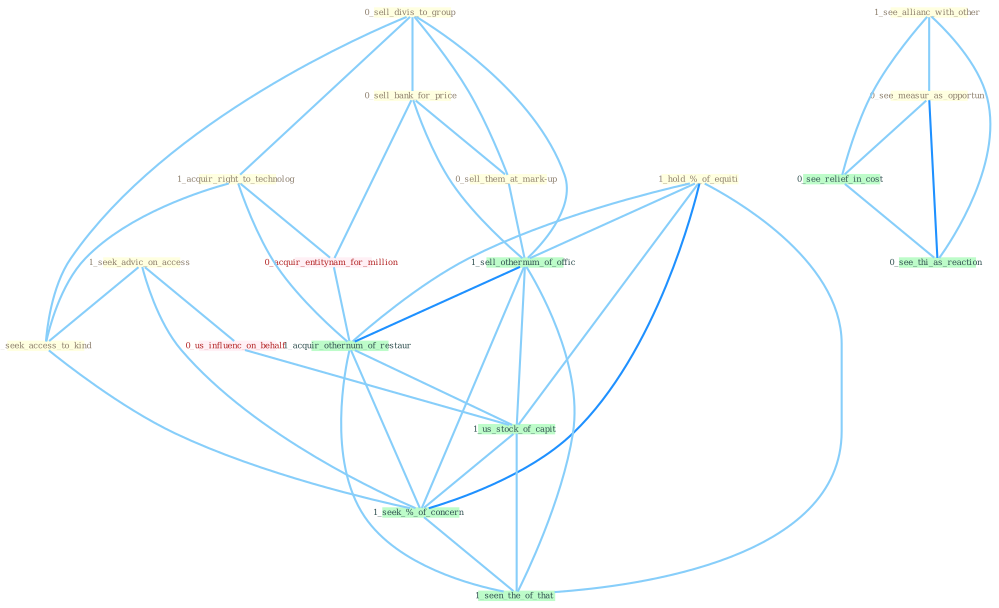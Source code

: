 Graph G{ 
    node
    [shape=polygon,style=filled,width=.5,height=.06,color="#BDFCC9",fixedsize=true,fontsize=4,
    fontcolor="#2f4f4f"];
    {node
    [color="#ffffe0", fontcolor="#8b7d6b"] "1_hold_%_of_equiti " "0_sell_divis_to_group " "1_acquir_right_to_technolog " "1_see_allianc_with_other " "0_see_measur_as_opportun " "0_sell_bank_for_price " "0_sell_them_at_mark-up " "1_seek_advic_on_access " "1_seek_access_to_kind "}
{node [color="#fff0f5", fontcolor="#b22222"] "0_acquir_entitynam_for_million " "0_us_influenc_on_behalf "}
edge [color="#B0E2FF"];

	"1_hold_%_of_equiti " -- "1_sell_othernum_of_offic " [w="1", color="#87cefa" ];
	"1_hold_%_of_equiti " -- "1_acquir_othernum_of_restaur " [w="1", color="#87cefa" ];
	"1_hold_%_of_equiti " -- "1_us_stock_of_capit " [w="1", color="#87cefa" ];
	"1_hold_%_of_equiti " -- "1_seek_%_of_concern " [w="2", color="#1e90ff" , len=0.8];
	"1_hold_%_of_equiti " -- "1_seen_the_of_that " [w="1", color="#87cefa" ];
	"0_sell_divis_to_group " -- "1_acquir_right_to_technolog " [w="1", color="#87cefa" ];
	"0_sell_divis_to_group " -- "0_sell_bank_for_price " [w="1", color="#87cefa" ];
	"0_sell_divis_to_group " -- "0_sell_them_at_mark-up " [w="1", color="#87cefa" ];
	"0_sell_divis_to_group " -- "1_seek_access_to_kind " [w="1", color="#87cefa" ];
	"0_sell_divis_to_group " -- "1_sell_othernum_of_offic " [w="1", color="#87cefa" ];
	"1_acquir_right_to_technolog " -- "1_seek_access_to_kind " [w="1", color="#87cefa" ];
	"1_acquir_right_to_technolog " -- "0_acquir_entitynam_for_million " [w="1", color="#87cefa" ];
	"1_acquir_right_to_technolog " -- "1_acquir_othernum_of_restaur " [w="1", color="#87cefa" ];
	"1_see_allianc_with_other " -- "0_see_measur_as_opportun " [w="1", color="#87cefa" ];
	"1_see_allianc_with_other " -- "0_see_relief_in_cost " [w="1", color="#87cefa" ];
	"1_see_allianc_with_other " -- "0_see_thi_as_reaction " [w="1", color="#87cefa" ];
	"0_see_measur_as_opportun " -- "0_see_relief_in_cost " [w="1", color="#87cefa" ];
	"0_see_measur_as_opportun " -- "0_see_thi_as_reaction " [w="2", color="#1e90ff" , len=0.8];
	"0_sell_bank_for_price " -- "0_sell_them_at_mark-up " [w="1", color="#87cefa" ];
	"0_sell_bank_for_price " -- "0_acquir_entitynam_for_million " [w="1", color="#87cefa" ];
	"0_sell_bank_for_price " -- "1_sell_othernum_of_offic " [w="1", color="#87cefa" ];
	"0_sell_them_at_mark-up " -- "1_sell_othernum_of_offic " [w="1", color="#87cefa" ];
	"1_seek_advic_on_access " -- "1_seek_access_to_kind " [w="1", color="#87cefa" ];
	"1_seek_advic_on_access " -- "0_us_influenc_on_behalf " [w="1", color="#87cefa" ];
	"1_seek_advic_on_access " -- "1_seek_%_of_concern " [w="1", color="#87cefa" ];
	"1_seek_access_to_kind " -- "1_seek_%_of_concern " [w="1", color="#87cefa" ];
	"0_acquir_entitynam_for_million " -- "1_acquir_othernum_of_restaur " [w="1", color="#87cefa" ];
	"1_sell_othernum_of_offic " -- "1_acquir_othernum_of_restaur " [w="2", color="#1e90ff" , len=0.8];
	"1_sell_othernum_of_offic " -- "1_us_stock_of_capit " [w="1", color="#87cefa" ];
	"1_sell_othernum_of_offic " -- "1_seek_%_of_concern " [w="1", color="#87cefa" ];
	"1_sell_othernum_of_offic " -- "1_seen_the_of_that " [w="1", color="#87cefa" ];
	"0_us_influenc_on_behalf " -- "1_us_stock_of_capit " [w="1", color="#87cefa" ];
	"0_see_relief_in_cost " -- "0_see_thi_as_reaction " [w="1", color="#87cefa" ];
	"1_acquir_othernum_of_restaur " -- "1_us_stock_of_capit " [w="1", color="#87cefa" ];
	"1_acquir_othernum_of_restaur " -- "1_seek_%_of_concern " [w="1", color="#87cefa" ];
	"1_acquir_othernum_of_restaur " -- "1_seen_the_of_that " [w="1", color="#87cefa" ];
	"1_us_stock_of_capit " -- "1_seek_%_of_concern " [w="1", color="#87cefa" ];
	"1_us_stock_of_capit " -- "1_seen_the_of_that " [w="1", color="#87cefa" ];
	"1_seek_%_of_concern " -- "1_seen_the_of_that " [w="1", color="#87cefa" ];
}